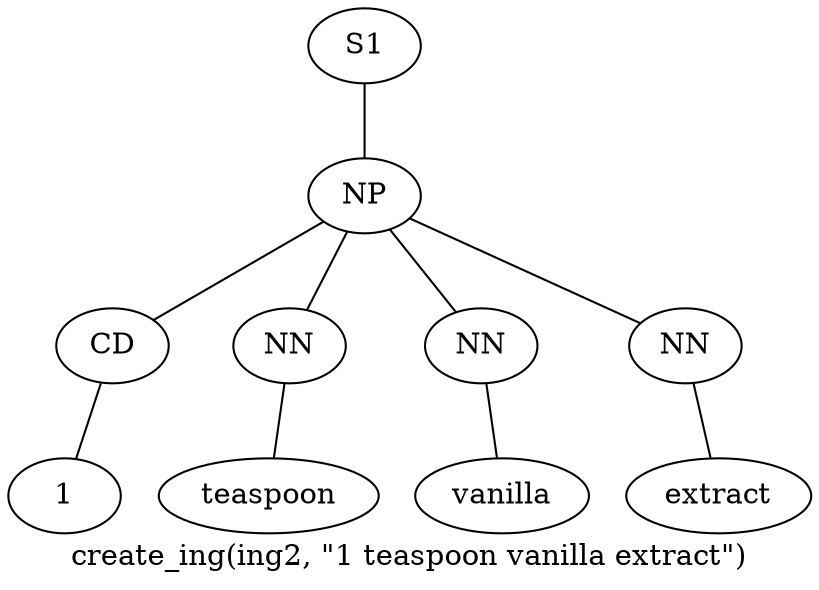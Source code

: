 graph SyntaxGraph {
	label = "create_ing(ing2, \"1 teaspoon vanilla extract\")";
	Node0 [label="S1"];
	Node1 [label="NP"];
	Node2 [label="CD"];
	Node3 [label="1"];
	Node4 [label="NN"];
	Node5 [label="teaspoon"];
	Node6 [label="NN"];
	Node7 [label="vanilla"];
	Node8 [label="NN"];
	Node9 [label="extract"];

	Node0 -- Node1;
	Node1 -- Node2;
	Node1 -- Node4;
	Node1 -- Node6;
	Node1 -- Node8;
	Node2 -- Node3;
	Node4 -- Node5;
	Node6 -- Node7;
	Node8 -- Node9;
}